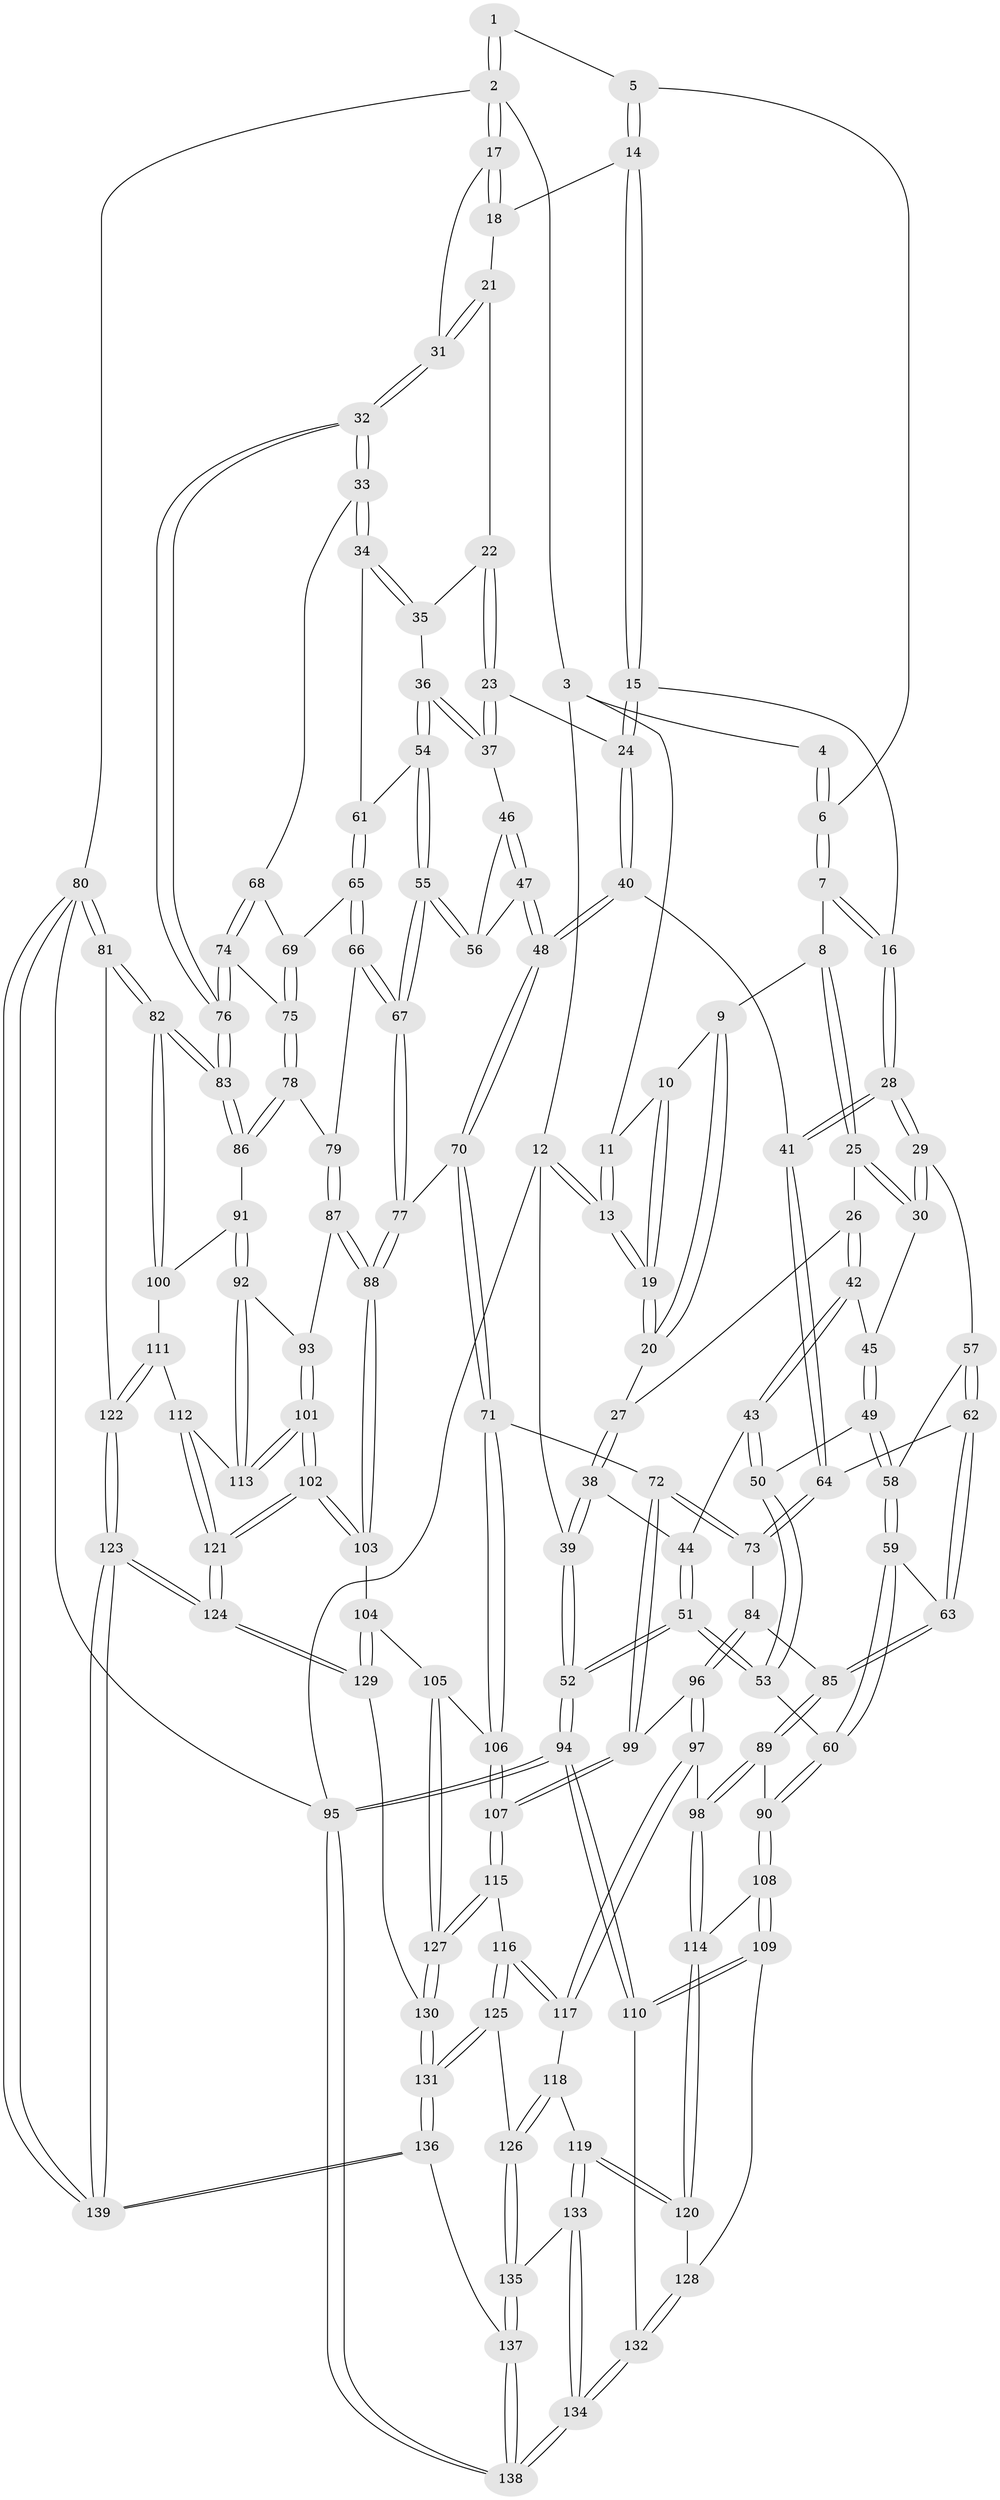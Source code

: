 // Generated by graph-tools (version 1.1) at 2025/38/03/09/25 02:38:41]
// undirected, 139 vertices, 344 edges
graph export_dot {
graph [start="1"]
  node [color=gray90,style=filled];
  1 [pos="+0.6453072039981452+0"];
  2 [pos="+1+0"];
  3 [pos="+0.20610855471621883+0"];
  4 [pos="+0.34999135582369795+0"];
  5 [pos="+0.5817927880636685+0.10219386443229485"];
  6 [pos="+0.46411047175584014+0.08584617148197111"];
  7 [pos="+0.40495272431057505+0.14781094368947975"];
  8 [pos="+0.22466183911463738+0.09920000065479204"];
  9 [pos="+0.19563050057807327+0.05259264656281028"];
  10 [pos="+0.19296402734839796+0.04314067988716461"];
  11 [pos="+0.19772868393705265+0"];
  12 [pos="+0+0.2028053302718801"];
  13 [pos="+0+0.19532743266040192"];
  14 [pos="+0.5992235469797819+0.12852589411558055"];
  15 [pos="+0.5887757852459583+0.19471090818290754"];
  16 [pos="+0.42866339884446863+0.2490985923252139"];
  17 [pos="+1+0"];
  18 [pos="+0.6841888906475289+0.123753021782407"];
  19 [pos="+0+0.19515947414488843"];
  20 [pos="+0.04768655467517637+0.23717029506768114"];
  21 [pos="+0.7520120170801161+0.21687322138839457"];
  22 [pos="+0.7469091925765353+0.2419226722885919"];
  23 [pos="+0.6527737197149356+0.29102026518973"];
  24 [pos="+0.6264449486732612+0.28278573739685536"];
  25 [pos="+0.23299420759856954+0.22131598505430142"];
  26 [pos="+0.14089611882852765+0.2868872543664017"];
  27 [pos="+0.08358040607056358+0.2774449403921966"];
  28 [pos="+0.38956651934613235+0.3570294248202908"];
  29 [pos="+0.3617860517522819+0.35118437434016814"];
  30 [pos="+0.3236166777041877+0.33122877044271704"];
  31 [pos="+1+0"];
  32 [pos="+1+0.13434969532171365"];
  33 [pos="+0.9641857714707142+0.3285994062274314"];
  34 [pos="+0.9580824158265461+0.32961110109124586"];
  35 [pos="+0.7640119255031802+0.2559791110151255"];
  36 [pos="+0.7663478718798539+0.4011484939078448"];
  37 [pos="+0.7102721689066744+0.37910827504677336"];
  38 [pos="+0.056819542094454105+0.3475034608557128"];
  39 [pos="+0+0.4220552324319985"];
  40 [pos="+0.5291941683451459+0.3777711661742392"];
  41 [pos="+0.3900899561647103+0.35765919432276255"];
  42 [pos="+0.15864133156534654+0.3631704275317559"];
  43 [pos="+0.14712783608189425+0.37825274529017944"];
  44 [pos="+0.09399256167999022+0.3939756912460165"];
  45 [pos="+0.2168527244800116+0.36809778834873985"];
  46 [pos="+0.6874779507081443+0.39798111658894453"];
  47 [pos="+0.5847730364262591+0.45229314053473524"];
  48 [pos="+0.5794727368942852+0.4534742639546326"];
  49 [pos="+0.20578293381509727+0.4447144442792689"];
  50 [pos="+0.1656412459307488+0.43466195385512557"];
  51 [pos="+0.0204868049129821+0.5764850792954193"];
  52 [pos="+0+0.6097238685134297"];
  53 [pos="+0.04152517797320846+0.5786096456108388"];
  54 [pos="+0.7704741734290614+0.40382255315581894"];
  55 [pos="+0.7184089258217473+0.5109594941626595"];
  56 [pos="+0.6755416655605065+0.47475643838208226"];
  57 [pos="+0.25228306942991463+0.44864827424561954"];
  58 [pos="+0.21554153758084096+0.45460484645164095"];
  59 [pos="+0.18576898977117678+0.5592801581200962"];
  60 [pos="+0.06055170175467044+0.5839659173902042"];
  61 [pos="+0.7898082093147641+0.4040856697752194"];
  62 [pos="+0.2790375541293472+0.5348205731972328"];
  63 [pos="+0.261917366191458+0.5738878965230192"];
  64 [pos="+0.38953621515593606+0.42251494456989236"];
  65 [pos="+0.8238008369242152+0.502107575419913"];
  66 [pos="+0.8221569309987633+0.5482933373679856"];
  67 [pos="+0.7159192712291597+0.5743048049571685"];
  68 [pos="+0.9451930024765958+0.4037139999701208"];
  69 [pos="+0.861586037305892+0.4861139435511442"];
  70 [pos="+0.5647956012993237+0.5978814871081913"];
  71 [pos="+0.5512995921514553+0.6060119701974759"];
  72 [pos="+0.5213232920749372+0.6046080506166749"];
  73 [pos="+0.44748839464350243+0.5911194612326768"];
  74 [pos="+0.9270788232723611+0.5580719346158605"];
  75 [pos="+0.9268441980576535+0.5582975057829425"];
  76 [pos="+1+0.5643292022736104"];
  77 [pos="+0.6895872595591647+0.6077019515305159"];
  78 [pos="+0.9048116807975958+0.5826462345940824"];
  79 [pos="+0.8842817729832811+0.5807363605663903"];
  80 [pos="+1+1"];
  81 [pos="+1+0.8415050201447103"];
  82 [pos="+1+0.7752801989243435"];
  83 [pos="+1+0.7463434440502765"];
  84 [pos="+0.4101653029627917+0.613761629222587"];
  85 [pos="+0.2687175281605654+0.5813421549501693"];
  86 [pos="+0.923110615617222+0.6396763678706098"];
  87 [pos="+0.793544424302311+0.6713311886075207"];
  88 [pos="+0.7127179959016933+0.64537966808841"];
  89 [pos="+0.25817496436315635+0.6727005933173065"];
  90 [pos="+0.16363004180276453+0.7048185945122175"];
  91 [pos="+0.9136774838221202+0.6625960500984356"];
  92 [pos="+0.8657880806168037+0.7199719293117532"];
  93 [pos="+0.7957680691527353+0.6738309994133607"];
  94 [pos="+0+0.7694774078600256"];
  95 [pos="+0+1"];
  96 [pos="+0.3867481378450812+0.6719024992168708"];
  97 [pos="+0.33038760338547485+0.7343129034296242"];
  98 [pos="+0.3087172385829199+0.7308797770073706"];
  99 [pos="+0.45064897673465837+0.7596908660737998"];
  100 [pos="+0.9644904815697495+0.7385103293697375"];
  101 [pos="+0.7773555884291767+0.7900313774325849"];
  102 [pos="+0.7486921572805394+0.8116607271685431"];
  103 [pos="+0.7000363233387494+0.7833732628415861"];
  104 [pos="+0.6548948521460579+0.7971318977035347"];
  105 [pos="+0.6007384642206651+0.7821749454468124"];
  106 [pos="+0.5588028639549883+0.6913094169121323"];
  107 [pos="+0.4592595281408256+0.7974279679891079"];
  108 [pos="+0.1687369974451532+0.7386772835504222"];
  109 [pos="+0.07304585291272556+0.8058416616310415"];
  110 [pos="+0+0.8323054120141486"];
  111 [pos="+0.8888074591589423+0.7697103139376965"];
  112 [pos="+0.876761054252404+0.7603945222901306"];
  113 [pos="+0.8686262301824752+0.751837770003618"];
  114 [pos="+0.2141340075289599+0.7919849133084446"];
  115 [pos="+0.4543135333983266+0.8237924407591928"];
  116 [pos="+0.4535276258711658+0.8239597954272327"];
  117 [pos="+0.34534119330205687+0.7682210492047222"];
  118 [pos="+0.3272204894435324+0.8128318599761796"];
  119 [pos="+0.2554610308518703+0.8597051435667332"];
  120 [pos="+0.21494951138061538+0.8358094085173792"];
  121 [pos="+0.7897541934472522+0.9122224015734299"];
  122 [pos="+0.9034992473411668+0.800025850093681"];
  123 [pos="+0.8662428001008332+1"];
  124 [pos="+0.8170846174333982+1"];
  125 [pos="+0.38485649317321435+0.8908151712481706"];
  126 [pos="+0.3696051755540708+0.8909733342859562"];
  127 [pos="+0.5118067095274478+0.8564826127115641"];
  128 [pos="+0.19931048413393315+0.8465198905445996"];
  129 [pos="+0.6355544947183399+0.9180523912927686"];
  130 [pos="+0.5415871094940111+0.9432979150935477"];
  131 [pos="+0.48323717298467916+1"];
  132 [pos="+0.1247163478072349+0.9469894849983143"];
  133 [pos="+0.27770197571806293+0.8969626073591593"];
  134 [pos="+0.13964140089509045+0.9943237910935809"];
  135 [pos="+0.303730295279199+0.9205667843266916"];
  136 [pos="+0.46483376772612534+1"];
  137 [pos="+0.29132162343496054+1"];
  138 [pos="+0.18533312180070066+1"];
  139 [pos="+1+1"];
  1 -- 2;
  1 -- 2;
  1 -- 5;
  2 -- 3;
  2 -- 17;
  2 -- 17;
  2 -- 80;
  3 -- 4;
  3 -- 11;
  3 -- 12;
  4 -- 6;
  4 -- 6;
  5 -- 6;
  5 -- 14;
  5 -- 14;
  6 -- 7;
  6 -- 7;
  7 -- 8;
  7 -- 16;
  7 -- 16;
  8 -- 9;
  8 -- 25;
  8 -- 25;
  9 -- 10;
  9 -- 20;
  9 -- 20;
  10 -- 11;
  10 -- 19;
  10 -- 19;
  11 -- 13;
  11 -- 13;
  12 -- 13;
  12 -- 13;
  12 -- 39;
  12 -- 95;
  13 -- 19;
  13 -- 19;
  14 -- 15;
  14 -- 15;
  14 -- 18;
  15 -- 16;
  15 -- 24;
  15 -- 24;
  16 -- 28;
  16 -- 28;
  17 -- 18;
  17 -- 18;
  17 -- 31;
  18 -- 21;
  19 -- 20;
  19 -- 20;
  20 -- 27;
  21 -- 22;
  21 -- 31;
  21 -- 31;
  22 -- 23;
  22 -- 23;
  22 -- 35;
  23 -- 24;
  23 -- 37;
  23 -- 37;
  24 -- 40;
  24 -- 40;
  25 -- 26;
  25 -- 30;
  25 -- 30;
  26 -- 27;
  26 -- 42;
  26 -- 42;
  27 -- 38;
  27 -- 38;
  28 -- 29;
  28 -- 29;
  28 -- 41;
  28 -- 41;
  29 -- 30;
  29 -- 30;
  29 -- 57;
  30 -- 45;
  31 -- 32;
  31 -- 32;
  32 -- 33;
  32 -- 33;
  32 -- 76;
  32 -- 76;
  33 -- 34;
  33 -- 34;
  33 -- 68;
  34 -- 35;
  34 -- 35;
  34 -- 61;
  35 -- 36;
  36 -- 37;
  36 -- 37;
  36 -- 54;
  36 -- 54;
  37 -- 46;
  38 -- 39;
  38 -- 39;
  38 -- 44;
  39 -- 52;
  39 -- 52;
  40 -- 41;
  40 -- 48;
  40 -- 48;
  41 -- 64;
  41 -- 64;
  42 -- 43;
  42 -- 43;
  42 -- 45;
  43 -- 44;
  43 -- 50;
  43 -- 50;
  44 -- 51;
  44 -- 51;
  45 -- 49;
  45 -- 49;
  46 -- 47;
  46 -- 47;
  46 -- 56;
  47 -- 48;
  47 -- 48;
  47 -- 56;
  48 -- 70;
  48 -- 70;
  49 -- 50;
  49 -- 58;
  49 -- 58;
  50 -- 53;
  50 -- 53;
  51 -- 52;
  51 -- 52;
  51 -- 53;
  51 -- 53;
  52 -- 94;
  52 -- 94;
  53 -- 60;
  54 -- 55;
  54 -- 55;
  54 -- 61;
  55 -- 56;
  55 -- 56;
  55 -- 67;
  55 -- 67;
  57 -- 58;
  57 -- 62;
  57 -- 62;
  58 -- 59;
  58 -- 59;
  59 -- 60;
  59 -- 60;
  59 -- 63;
  60 -- 90;
  60 -- 90;
  61 -- 65;
  61 -- 65;
  62 -- 63;
  62 -- 63;
  62 -- 64;
  63 -- 85;
  63 -- 85;
  64 -- 73;
  64 -- 73;
  65 -- 66;
  65 -- 66;
  65 -- 69;
  66 -- 67;
  66 -- 67;
  66 -- 79;
  67 -- 77;
  67 -- 77;
  68 -- 69;
  68 -- 74;
  68 -- 74;
  69 -- 75;
  69 -- 75;
  70 -- 71;
  70 -- 71;
  70 -- 77;
  71 -- 72;
  71 -- 106;
  71 -- 106;
  72 -- 73;
  72 -- 73;
  72 -- 99;
  72 -- 99;
  73 -- 84;
  74 -- 75;
  74 -- 76;
  74 -- 76;
  75 -- 78;
  75 -- 78;
  76 -- 83;
  76 -- 83;
  77 -- 88;
  77 -- 88;
  78 -- 79;
  78 -- 86;
  78 -- 86;
  79 -- 87;
  79 -- 87;
  80 -- 81;
  80 -- 81;
  80 -- 139;
  80 -- 139;
  80 -- 95;
  81 -- 82;
  81 -- 82;
  81 -- 122;
  82 -- 83;
  82 -- 83;
  82 -- 100;
  82 -- 100;
  83 -- 86;
  83 -- 86;
  84 -- 85;
  84 -- 96;
  84 -- 96;
  85 -- 89;
  85 -- 89;
  86 -- 91;
  87 -- 88;
  87 -- 88;
  87 -- 93;
  88 -- 103;
  88 -- 103;
  89 -- 90;
  89 -- 98;
  89 -- 98;
  90 -- 108;
  90 -- 108;
  91 -- 92;
  91 -- 92;
  91 -- 100;
  92 -- 93;
  92 -- 113;
  92 -- 113;
  93 -- 101;
  93 -- 101;
  94 -- 95;
  94 -- 95;
  94 -- 110;
  94 -- 110;
  95 -- 138;
  95 -- 138;
  96 -- 97;
  96 -- 97;
  96 -- 99;
  97 -- 98;
  97 -- 117;
  97 -- 117;
  98 -- 114;
  98 -- 114;
  99 -- 107;
  99 -- 107;
  100 -- 111;
  101 -- 102;
  101 -- 102;
  101 -- 113;
  101 -- 113;
  102 -- 103;
  102 -- 103;
  102 -- 121;
  102 -- 121;
  103 -- 104;
  104 -- 105;
  104 -- 129;
  104 -- 129;
  105 -- 106;
  105 -- 127;
  105 -- 127;
  106 -- 107;
  106 -- 107;
  107 -- 115;
  107 -- 115;
  108 -- 109;
  108 -- 109;
  108 -- 114;
  109 -- 110;
  109 -- 110;
  109 -- 128;
  110 -- 132;
  111 -- 112;
  111 -- 122;
  111 -- 122;
  112 -- 113;
  112 -- 121;
  112 -- 121;
  114 -- 120;
  114 -- 120;
  115 -- 116;
  115 -- 127;
  115 -- 127;
  116 -- 117;
  116 -- 117;
  116 -- 125;
  116 -- 125;
  117 -- 118;
  118 -- 119;
  118 -- 126;
  118 -- 126;
  119 -- 120;
  119 -- 120;
  119 -- 133;
  119 -- 133;
  120 -- 128;
  121 -- 124;
  121 -- 124;
  122 -- 123;
  122 -- 123;
  123 -- 124;
  123 -- 124;
  123 -- 139;
  123 -- 139;
  124 -- 129;
  124 -- 129;
  125 -- 126;
  125 -- 131;
  125 -- 131;
  126 -- 135;
  126 -- 135;
  127 -- 130;
  127 -- 130;
  128 -- 132;
  128 -- 132;
  129 -- 130;
  130 -- 131;
  130 -- 131;
  131 -- 136;
  131 -- 136;
  132 -- 134;
  132 -- 134;
  133 -- 134;
  133 -- 134;
  133 -- 135;
  134 -- 138;
  134 -- 138;
  135 -- 137;
  135 -- 137;
  136 -- 137;
  136 -- 139;
  136 -- 139;
  137 -- 138;
  137 -- 138;
}
